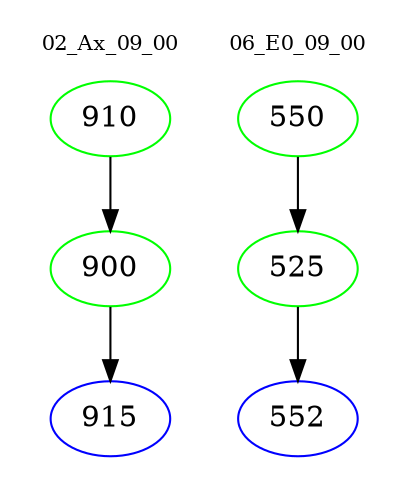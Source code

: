digraph{
subgraph cluster_0 {
color = white
label = "02_Ax_09_00";
fontsize=10;
T0_910 [label="910", color="green"]
T0_910 -> T0_900 [color="black"]
T0_900 [label="900", color="green"]
T0_900 -> T0_915 [color="black"]
T0_915 [label="915", color="blue"]
}
subgraph cluster_1 {
color = white
label = "06_E0_09_00";
fontsize=10;
T1_550 [label="550", color="green"]
T1_550 -> T1_525 [color="black"]
T1_525 [label="525", color="green"]
T1_525 -> T1_552 [color="black"]
T1_552 [label="552", color="blue"]
}
}

